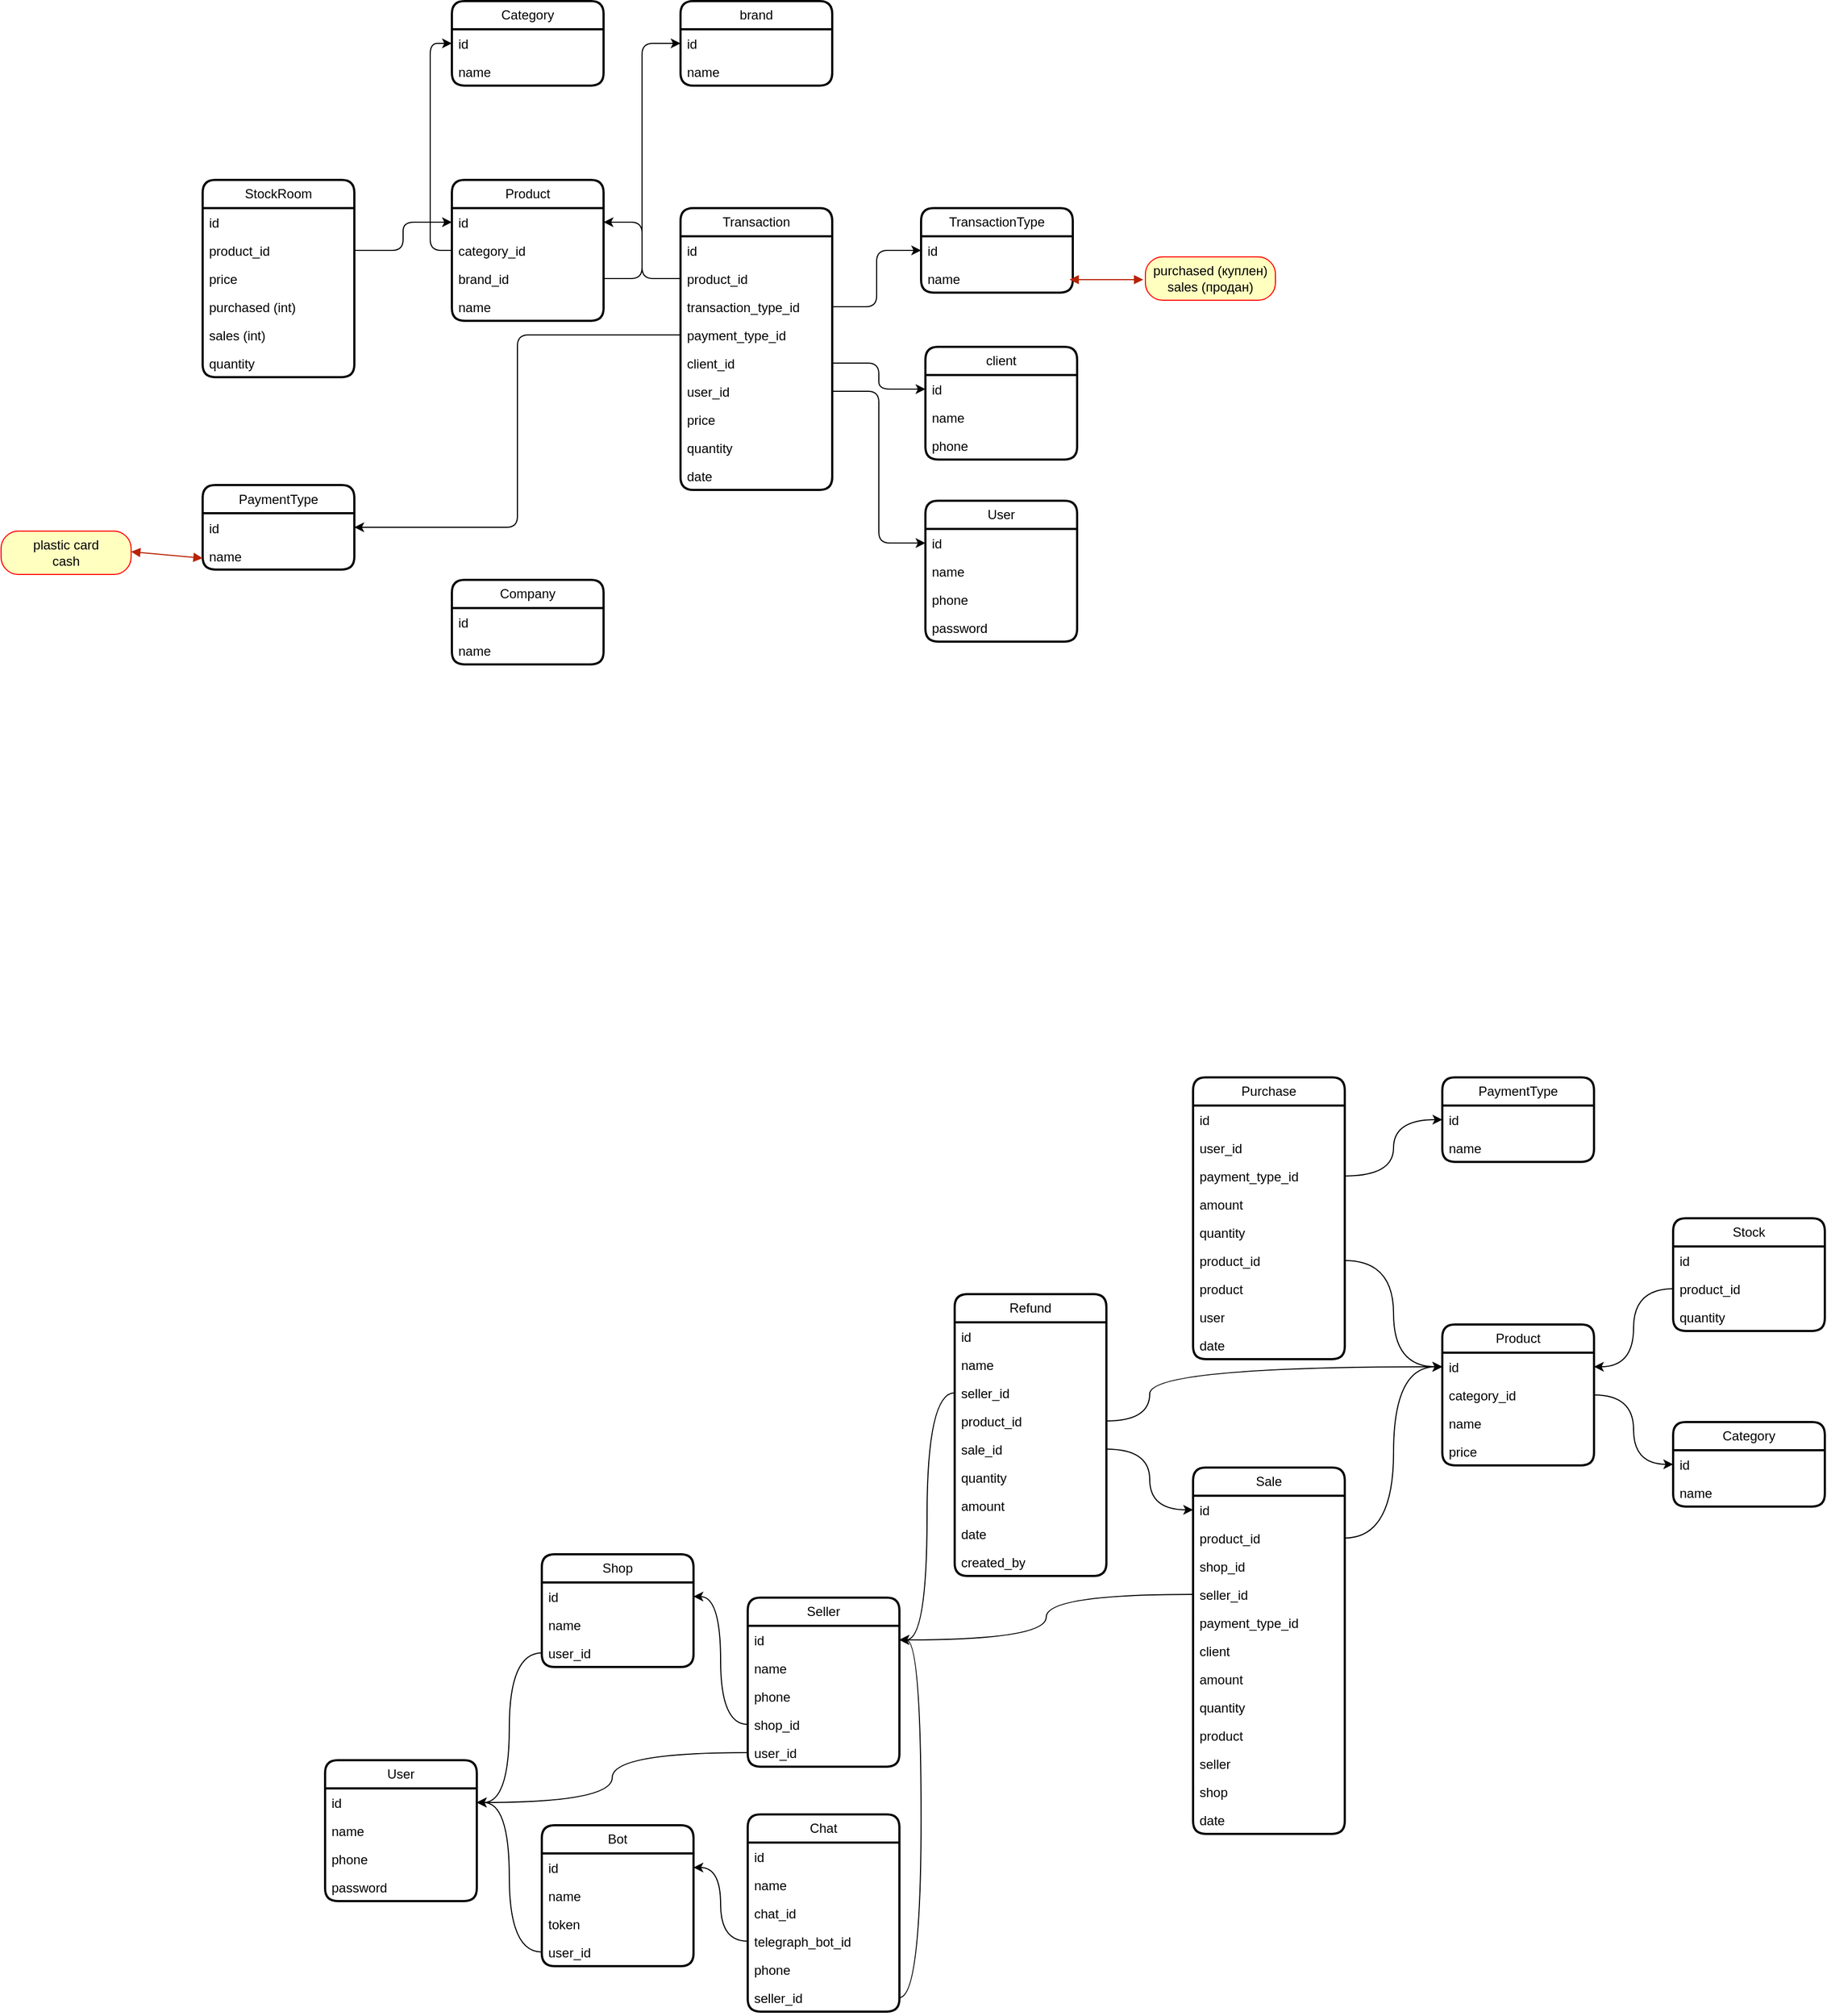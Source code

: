 <mxfile version="23.1.2" type="github">
  <diagram name="Страница — 1" id="3Iw9h6Vz4x-k-8PoEFHg">
    <mxGraphModel dx="989" dy="509" grid="1" gridSize="10" guides="1" tooltips="1" connect="1" arrows="1" fold="1" page="1" pageScale="1" pageWidth="827" pageHeight="1169" math="0" shadow="0">
      <root>
        <mxCell id="0" />
        <mxCell id="1" parent="0" />
        <mxCell id="_0zjxb1hXyBjv4WmdQ0G-1" value="User" style="swimlane;fontStyle=0;childLayout=stackLayout;horizontal=1;startSize=26;fillColor=none;horizontalStack=0;resizeParent=1;resizeParentMax=0;resizeLast=0;collapsible=1;marginBottom=0;whiteSpace=wrap;html=1;rounded=1;shadow=0;glass=0;strokeWidth=2;" parent="1" vertex="1">
          <mxGeometry x="913" y="648" width="140" height="130" as="geometry" />
        </mxCell>
        <mxCell id="_0zjxb1hXyBjv4WmdQ0G-2" value="id" style="text;strokeColor=none;fillColor=none;align=left;verticalAlign=top;spacingLeft=4;spacingRight=4;overflow=hidden;rotatable=0;points=[[0,0.5],[1,0.5]];portConstraint=eastwest;whiteSpace=wrap;html=1;" parent="_0zjxb1hXyBjv4WmdQ0G-1" vertex="1">
          <mxGeometry y="26" width="140" height="26" as="geometry" />
        </mxCell>
        <mxCell id="_0zjxb1hXyBjv4WmdQ0G-3" value="name" style="text;strokeColor=none;fillColor=none;align=left;verticalAlign=top;spacingLeft=4;spacingRight=4;overflow=hidden;rotatable=0;points=[[0,0.5],[1,0.5]];portConstraint=eastwest;whiteSpace=wrap;html=1;" parent="_0zjxb1hXyBjv4WmdQ0G-1" vertex="1">
          <mxGeometry y="52" width="140" height="26" as="geometry" />
        </mxCell>
        <mxCell id="_0zjxb1hXyBjv4WmdQ0G-4" value="phone" style="text;strokeColor=none;fillColor=none;align=left;verticalAlign=top;spacingLeft=4;spacingRight=4;overflow=hidden;rotatable=0;points=[[0,0.5],[1,0.5]];portConstraint=eastwest;whiteSpace=wrap;html=1;" parent="_0zjxb1hXyBjv4WmdQ0G-1" vertex="1">
          <mxGeometry y="78" width="140" height="26" as="geometry" />
        </mxCell>
        <mxCell id="_0zjxb1hXyBjv4WmdQ0G-5" value="password" style="text;strokeColor=none;fillColor=none;align=left;verticalAlign=top;spacingLeft=4;spacingRight=4;overflow=hidden;rotatable=0;points=[[0,0.5],[1,0.5]];portConstraint=eastwest;whiteSpace=wrap;html=1;" parent="_0zjxb1hXyBjv4WmdQ0G-1" vertex="1">
          <mxGeometry y="104" width="140" height="26" as="geometry" />
        </mxCell>
        <mxCell id="_0zjxb1hXyBjv4WmdQ0G-6" value="Product" style="swimlane;fontStyle=0;childLayout=stackLayout;horizontal=1;startSize=26;fillColor=none;horizontalStack=0;resizeParent=1;resizeParentMax=0;resizeLast=0;collapsible=1;marginBottom=0;whiteSpace=wrap;html=1;rounded=1;shadow=0;glass=0;strokeWidth=2;" parent="1" vertex="1">
          <mxGeometry x="476" y="352" width="140" height="130" as="geometry" />
        </mxCell>
        <mxCell id="_0zjxb1hXyBjv4WmdQ0G-7" value="id" style="text;strokeColor=none;fillColor=none;align=left;verticalAlign=top;spacingLeft=4;spacingRight=4;overflow=hidden;rotatable=0;points=[[0,0.5],[1,0.5]];portConstraint=eastwest;whiteSpace=wrap;html=1;" parent="_0zjxb1hXyBjv4WmdQ0G-6" vertex="1">
          <mxGeometry y="26" width="140" height="26" as="geometry" />
        </mxCell>
        <mxCell id="_0zjxb1hXyBjv4WmdQ0G-8" value="category_id" style="text;strokeColor=none;fillColor=none;align=left;verticalAlign=top;spacingLeft=4;spacingRight=4;overflow=hidden;rotatable=0;points=[[0,0.5],[1,0.5]];portConstraint=eastwest;whiteSpace=wrap;html=1;" parent="_0zjxb1hXyBjv4WmdQ0G-6" vertex="1">
          <mxGeometry y="52" width="140" height="26" as="geometry" />
        </mxCell>
        <mxCell id="_0zjxb1hXyBjv4WmdQ0G-9" value="brand_id" style="text;strokeColor=none;fillColor=none;align=left;verticalAlign=top;spacingLeft=4;spacingRight=4;overflow=hidden;rotatable=0;points=[[0,0.5],[1,0.5]];portConstraint=eastwest;whiteSpace=wrap;html=1;" parent="_0zjxb1hXyBjv4WmdQ0G-6" vertex="1">
          <mxGeometry y="78" width="140" height="26" as="geometry" />
        </mxCell>
        <mxCell id="_0zjxb1hXyBjv4WmdQ0G-10" value="name" style="text;strokeColor=none;fillColor=none;align=left;verticalAlign=top;spacingLeft=4;spacingRight=4;overflow=hidden;rotatable=0;points=[[0,0.5],[1,0.5]];portConstraint=eastwest;whiteSpace=wrap;html=1;" parent="_0zjxb1hXyBjv4WmdQ0G-6" vertex="1">
          <mxGeometry y="104" width="140" height="26" as="geometry" />
        </mxCell>
        <mxCell id="_0zjxb1hXyBjv4WmdQ0G-11" value="Category" style="swimlane;fontStyle=0;childLayout=stackLayout;horizontal=1;startSize=26;fillColor=none;horizontalStack=0;resizeParent=1;resizeParentMax=0;resizeLast=0;collapsible=1;marginBottom=0;whiteSpace=wrap;html=1;rounded=1;shadow=0;glass=0;strokeWidth=2;" parent="1" vertex="1">
          <mxGeometry x="476" y="187" width="140" height="78" as="geometry" />
        </mxCell>
        <mxCell id="_0zjxb1hXyBjv4WmdQ0G-12" value="id" style="text;strokeColor=none;fillColor=none;align=left;verticalAlign=top;spacingLeft=4;spacingRight=4;overflow=hidden;rotatable=0;points=[[0,0.5],[1,0.5]];portConstraint=eastwest;whiteSpace=wrap;html=1;" parent="_0zjxb1hXyBjv4WmdQ0G-11" vertex="1">
          <mxGeometry y="26" width="140" height="26" as="geometry" />
        </mxCell>
        <mxCell id="_0zjxb1hXyBjv4WmdQ0G-13" value="name" style="text;strokeColor=none;fillColor=none;align=left;verticalAlign=top;spacingLeft=4;spacingRight=4;overflow=hidden;rotatable=0;points=[[0,0.5],[1,0.5]];portConstraint=eastwest;whiteSpace=wrap;html=1;" parent="_0zjxb1hXyBjv4WmdQ0G-11" vertex="1">
          <mxGeometry y="52" width="140" height="26" as="geometry" />
        </mxCell>
        <mxCell id="_0zjxb1hXyBjv4WmdQ0G-14" value="brand" style="swimlane;fontStyle=0;childLayout=stackLayout;horizontal=1;startSize=26;fillColor=none;horizontalStack=0;resizeParent=1;resizeParentMax=0;resizeLast=0;collapsible=1;marginBottom=0;whiteSpace=wrap;html=1;rounded=1;shadow=0;glass=0;strokeWidth=2;" parent="1" vertex="1">
          <mxGeometry x="687" y="187" width="140" height="78" as="geometry" />
        </mxCell>
        <mxCell id="_0zjxb1hXyBjv4WmdQ0G-15" value="id" style="text;strokeColor=none;fillColor=none;align=left;verticalAlign=top;spacingLeft=4;spacingRight=4;overflow=hidden;rotatable=0;points=[[0,0.5],[1,0.5]];portConstraint=eastwest;whiteSpace=wrap;html=1;" parent="_0zjxb1hXyBjv4WmdQ0G-14" vertex="1">
          <mxGeometry y="26" width="140" height="26" as="geometry" />
        </mxCell>
        <mxCell id="_0zjxb1hXyBjv4WmdQ0G-16" value="name" style="text;strokeColor=none;fillColor=none;align=left;verticalAlign=top;spacingLeft=4;spacingRight=4;overflow=hidden;rotatable=0;points=[[0,0.5],[1,0.5]];portConstraint=eastwest;whiteSpace=wrap;html=1;" parent="_0zjxb1hXyBjv4WmdQ0G-14" vertex="1">
          <mxGeometry y="52" width="140" height="26" as="geometry" />
        </mxCell>
        <mxCell id="_0zjxb1hXyBjv4WmdQ0G-17" style="edgeStyle=orthogonalEdgeStyle;rounded=1;orthogonalLoop=1;jettySize=auto;html=1;entryX=0;entryY=0.5;entryDx=0;entryDy=0;curved=0;" parent="1" source="_0zjxb1hXyBjv4WmdQ0G-8" target="_0zjxb1hXyBjv4WmdQ0G-11" edge="1">
          <mxGeometry relative="1" as="geometry" />
        </mxCell>
        <mxCell id="_0zjxb1hXyBjv4WmdQ0G-18" style="edgeStyle=orthogonalEdgeStyle;rounded=1;orthogonalLoop=1;jettySize=auto;html=1;entryX=0;entryY=0.5;entryDx=0;entryDy=0;curved=0;" parent="1" source="_0zjxb1hXyBjv4WmdQ0G-9" target="_0zjxb1hXyBjv4WmdQ0G-15" edge="1">
          <mxGeometry relative="1" as="geometry" />
        </mxCell>
        <mxCell id="_0zjxb1hXyBjv4WmdQ0G-19" value="StockRoom" style="swimlane;fontStyle=0;childLayout=stackLayout;horizontal=1;startSize=26;fillColor=none;horizontalStack=0;resizeParent=1;resizeParentMax=0;resizeLast=0;collapsible=1;marginBottom=0;whiteSpace=wrap;html=1;rounded=1;shadow=0;glass=0;strokeWidth=2;" parent="1" vertex="1">
          <mxGeometry x="246" y="352" width="140" height="182" as="geometry" />
        </mxCell>
        <mxCell id="_0zjxb1hXyBjv4WmdQ0G-20" value="id" style="text;strokeColor=none;fillColor=none;align=left;verticalAlign=top;spacingLeft=4;spacingRight=4;overflow=hidden;rotatable=0;points=[[0,0.5],[1,0.5]];portConstraint=eastwest;whiteSpace=wrap;html=1;" parent="_0zjxb1hXyBjv4WmdQ0G-19" vertex="1">
          <mxGeometry y="26" width="140" height="26" as="geometry" />
        </mxCell>
        <mxCell id="_0zjxb1hXyBjv4WmdQ0G-21" value="product_id" style="text;strokeColor=none;fillColor=none;align=left;verticalAlign=top;spacingLeft=4;spacingRight=4;overflow=hidden;rotatable=0;points=[[0,0.5],[1,0.5]];portConstraint=eastwest;whiteSpace=wrap;html=1;" parent="_0zjxb1hXyBjv4WmdQ0G-19" vertex="1">
          <mxGeometry y="52" width="140" height="26" as="geometry" />
        </mxCell>
        <mxCell id="_0zjxb1hXyBjv4WmdQ0G-22" value="price" style="text;strokeColor=none;fillColor=none;align=left;verticalAlign=top;spacingLeft=4;spacingRight=4;overflow=hidden;rotatable=0;points=[[0,0.5],[1,0.5]];portConstraint=eastwest;whiteSpace=wrap;html=1;" parent="_0zjxb1hXyBjv4WmdQ0G-19" vertex="1">
          <mxGeometry y="78" width="140" height="26" as="geometry" />
        </mxCell>
        <mxCell id="_0zjxb1hXyBjv4WmdQ0G-23" value="purchased (int)" style="text;strokeColor=none;fillColor=none;align=left;verticalAlign=top;spacingLeft=4;spacingRight=4;overflow=hidden;rotatable=0;points=[[0,0.5],[1,0.5]];portConstraint=eastwest;whiteSpace=wrap;html=1;" parent="_0zjxb1hXyBjv4WmdQ0G-19" vertex="1">
          <mxGeometry y="104" width="140" height="26" as="geometry" />
        </mxCell>
        <mxCell id="_0zjxb1hXyBjv4WmdQ0G-24" value="sales&amp;nbsp;(int)" style="text;strokeColor=none;fillColor=none;align=left;verticalAlign=top;spacingLeft=4;spacingRight=4;overflow=hidden;rotatable=0;points=[[0,0.5],[1,0.5]];portConstraint=eastwest;whiteSpace=wrap;html=1;" parent="_0zjxb1hXyBjv4WmdQ0G-19" vertex="1">
          <mxGeometry y="130" width="140" height="26" as="geometry" />
        </mxCell>
        <mxCell id="_0zjxb1hXyBjv4WmdQ0G-25" value="quantity" style="text;strokeColor=none;fillColor=none;align=left;verticalAlign=top;spacingLeft=4;spacingRight=4;overflow=hidden;rotatable=0;points=[[0,0.5],[1,0.5]];portConstraint=eastwest;whiteSpace=wrap;html=1;" parent="_0zjxb1hXyBjv4WmdQ0G-19" vertex="1">
          <mxGeometry y="156" width="140" height="26" as="geometry" />
        </mxCell>
        <mxCell id="_0zjxb1hXyBjv4WmdQ0G-26" value="PaymentType" style="swimlane;fontStyle=0;childLayout=stackLayout;horizontal=1;startSize=26;fillColor=none;horizontalStack=0;resizeParent=1;resizeParentMax=0;resizeLast=0;collapsible=1;marginBottom=0;whiteSpace=wrap;html=1;rounded=1;shadow=0;glass=0;strokeWidth=2;" parent="1" vertex="1">
          <mxGeometry x="246" y="633.5" width="140" height="78" as="geometry" />
        </mxCell>
        <mxCell id="_0zjxb1hXyBjv4WmdQ0G-27" value="id" style="text;strokeColor=none;fillColor=none;align=left;verticalAlign=top;spacingLeft=4;spacingRight=4;overflow=hidden;rotatable=0;points=[[0,0.5],[1,0.5]];portConstraint=eastwest;whiteSpace=wrap;html=1;" parent="_0zjxb1hXyBjv4WmdQ0G-26" vertex="1">
          <mxGeometry y="26" width="140" height="26" as="geometry" />
        </mxCell>
        <mxCell id="_0zjxb1hXyBjv4WmdQ0G-28" value="name" style="text;strokeColor=none;fillColor=none;align=left;verticalAlign=top;spacingLeft=4;spacingRight=4;overflow=hidden;rotatable=0;points=[[0,0.5],[1,0.5]];portConstraint=eastwest;whiteSpace=wrap;html=1;" parent="_0zjxb1hXyBjv4WmdQ0G-26" vertex="1">
          <mxGeometry y="52" width="140" height="26" as="geometry" />
        </mxCell>
        <mxCell id="_0zjxb1hXyBjv4WmdQ0G-29" value="plastic card&lt;br style=&quot;border-color: var(--border-color);&quot;&gt;cash" style="rounded=1;whiteSpace=wrap;html=1;arcSize=40;fontColor=#000000;fillColor=#ffffc0;strokeColor=#ff0000;" parent="1" vertex="1">
          <mxGeometry x="60" y="676" width="120" height="40" as="geometry" />
        </mxCell>
        <mxCell id="_0zjxb1hXyBjv4WmdQ0G-30" value="" style="endArrow=block;startArrow=block;endFill=1;startFill=1;html=1;rounded=0;fillColor=#f8cecc;strokeColor=#B82306;" parent="1" edge="1">
          <mxGeometry width="160" relative="1" as="geometry">
            <mxPoint x="246" y="701" as="sourcePoint" />
            <mxPoint x="180" y="695" as="targetPoint" />
          </mxGeometry>
        </mxCell>
        <mxCell id="_0zjxb1hXyBjv4WmdQ0G-31" value="client" style="swimlane;fontStyle=0;childLayout=stackLayout;horizontal=1;startSize=26;fillColor=none;horizontalStack=0;resizeParent=1;resizeParentMax=0;resizeLast=0;collapsible=1;marginBottom=0;whiteSpace=wrap;html=1;rounded=1;shadow=0;glass=0;strokeWidth=2;" parent="1" vertex="1">
          <mxGeometry x="913" y="506" width="140" height="104" as="geometry" />
        </mxCell>
        <mxCell id="_0zjxb1hXyBjv4WmdQ0G-32" value="id" style="text;strokeColor=none;fillColor=none;align=left;verticalAlign=top;spacingLeft=4;spacingRight=4;overflow=hidden;rotatable=0;points=[[0,0.5],[1,0.5]];portConstraint=eastwest;whiteSpace=wrap;html=1;" parent="_0zjxb1hXyBjv4WmdQ0G-31" vertex="1">
          <mxGeometry y="26" width="140" height="26" as="geometry" />
        </mxCell>
        <mxCell id="_0zjxb1hXyBjv4WmdQ0G-33" value="name" style="text;strokeColor=none;fillColor=none;align=left;verticalAlign=top;spacingLeft=4;spacingRight=4;overflow=hidden;rotatable=0;points=[[0,0.5],[1,0.5]];portConstraint=eastwest;whiteSpace=wrap;html=1;" parent="_0zjxb1hXyBjv4WmdQ0G-31" vertex="1">
          <mxGeometry y="52" width="140" height="26" as="geometry" />
        </mxCell>
        <mxCell id="_0zjxb1hXyBjv4WmdQ0G-34" value="phone" style="text;strokeColor=none;fillColor=none;align=left;verticalAlign=top;spacingLeft=4;spacingRight=4;overflow=hidden;rotatable=0;points=[[0,0.5],[1,0.5]];portConstraint=eastwest;whiteSpace=wrap;html=1;" parent="_0zjxb1hXyBjv4WmdQ0G-31" vertex="1">
          <mxGeometry y="78" width="140" height="26" as="geometry" />
        </mxCell>
        <mxCell id="_0zjxb1hXyBjv4WmdQ0G-35" value="TransactionType" style="swimlane;fontStyle=0;childLayout=stackLayout;horizontal=1;startSize=26;fillColor=none;horizontalStack=0;resizeParent=1;resizeParentMax=0;resizeLast=0;collapsible=1;marginBottom=0;whiteSpace=wrap;html=1;rounded=1;shadow=0;glass=0;strokeWidth=2;" parent="1" vertex="1">
          <mxGeometry x="909" y="378" width="140" height="78" as="geometry" />
        </mxCell>
        <mxCell id="_0zjxb1hXyBjv4WmdQ0G-36" value="id" style="text;strokeColor=none;fillColor=none;align=left;verticalAlign=top;spacingLeft=4;spacingRight=4;overflow=hidden;rotatable=0;points=[[0,0.5],[1,0.5]];portConstraint=eastwest;whiteSpace=wrap;html=1;" parent="_0zjxb1hXyBjv4WmdQ0G-35" vertex="1">
          <mxGeometry y="26" width="140" height="26" as="geometry" />
        </mxCell>
        <mxCell id="_0zjxb1hXyBjv4WmdQ0G-37" value="name" style="text;strokeColor=none;fillColor=none;align=left;verticalAlign=top;spacingLeft=4;spacingRight=4;overflow=hidden;rotatable=0;points=[[0,0.5],[1,0.5]];portConstraint=eastwest;whiteSpace=wrap;html=1;" parent="_0zjxb1hXyBjv4WmdQ0G-35" vertex="1">
          <mxGeometry y="52" width="140" height="26" as="geometry" />
        </mxCell>
        <mxCell id="_0zjxb1hXyBjv4WmdQ0G-38" value="purchased (куплен)&lt;br&gt;sales (продан)" style="rounded=1;whiteSpace=wrap;html=1;arcSize=40;fontColor=#000000;fillColor=#ffffc0;strokeColor=#ff0000;" parent="1" vertex="1">
          <mxGeometry x="1116" y="423" width="120" height="40" as="geometry" />
        </mxCell>
        <mxCell id="_0zjxb1hXyBjv4WmdQ0G-39" value="" style="endArrow=block;startArrow=block;endFill=1;startFill=1;html=1;rounded=0;entryX=0;entryY=0.5;entryDx=0;entryDy=0;fillColor=#f8cecc;strokeColor=#B82306;" parent="1" edge="1">
          <mxGeometry width="160" relative="1" as="geometry">
            <mxPoint x="1046" y="444" as="sourcePoint" />
            <mxPoint x="1114" y="444" as="targetPoint" />
          </mxGeometry>
        </mxCell>
        <mxCell id="_0zjxb1hXyBjv4WmdQ0G-40" value="Transaction" style="swimlane;fontStyle=0;childLayout=stackLayout;horizontal=1;startSize=26;fillColor=none;horizontalStack=0;resizeParent=1;resizeParentMax=0;resizeLast=0;collapsible=1;marginBottom=0;whiteSpace=wrap;html=1;rounded=1;shadow=0;glass=0;strokeWidth=2;" parent="1" vertex="1">
          <mxGeometry x="687" y="378" width="140" height="260" as="geometry" />
        </mxCell>
        <mxCell id="_0zjxb1hXyBjv4WmdQ0G-41" value="id" style="text;strokeColor=none;fillColor=none;align=left;verticalAlign=top;spacingLeft=4;spacingRight=4;overflow=hidden;rotatable=0;points=[[0,0.5],[1,0.5]];portConstraint=eastwest;whiteSpace=wrap;html=1;" parent="_0zjxb1hXyBjv4WmdQ0G-40" vertex="1">
          <mxGeometry y="26" width="140" height="26" as="geometry" />
        </mxCell>
        <mxCell id="_0zjxb1hXyBjv4WmdQ0G-42" value="product_id" style="text;strokeColor=none;fillColor=none;align=left;verticalAlign=top;spacingLeft=4;spacingRight=4;overflow=hidden;rotatable=0;points=[[0,0.5],[1,0.5]];portConstraint=eastwest;whiteSpace=wrap;html=1;" parent="_0zjxb1hXyBjv4WmdQ0G-40" vertex="1">
          <mxGeometry y="52" width="140" height="26" as="geometry" />
        </mxCell>
        <mxCell id="_0zjxb1hXyBjv4WmdQ0G-43" value="transaction_type_id" style="text;strokeColor=none;fillColor=none;align=left;verticalAlign=top;spacingLeft=4;spacingRight=4;overflow=hidden;rotatable=0;points=[[0,0.5],[1,0.5]];portConstraint=eastwest;whiteSpace=wrap;html=1;" parent="_0zjxb1hXyBjv4WmdQ0G-40" vertex="1">
          <mxGeometry y="78" width="140" height="26" as="geometry" />
        </mxCell>
        <mxCell id="_0zjxb1hXyBjv4WmdQ0G-44" value="payment_type_id" style="text;strokeColor=none;fillColor=none;align=left;verticalAlign=top;spacingLeft=4;spacingRight=4;overflow=hidden;rotatable=0;points=[[0,0.5],[1,0.5]];portConstraint=eastwest;whiteSpace=wrap;html=1;" parent="_0zjxb1hXyBjv4WmdQ0G-40" vertex="1">
          <mxGeometry y="104" width="140" height="26" as="geometry" />
        </mxCell>
        <mxCell id="_0zjxb1hXyBjv4WmdQ0G-45" value="client_id" style="text;strokeColor=none;fillColor=none;align=left;verticalAlign=top;spacingLeft=4;spacingRight=4;overflow=hidden;rotatable=0;points=[[0,0.5],[1,0.5]];portConstraint=eastwest;whiteSpace=wrap;html=1;" parent="_0zjxb1hXyBjv4WmdQ0G-40" vertex="1">
          <mxGeometry y="130" width="140" height="26" as="geometry" />
        </mxCell>
        <mxCell id="_0zjxb1hXyBjv4WmdQ0G-46" value="user_id" style="text;strokeColor=none;fillColor=none;align=left;verticalAlign=top;spacingLeft=4;spacingRight=4;overflow=hidden;rotatable=0;points=[[0,0.5],[1,0.5]];portConstraint=eastwest;whiteSpace=wrap;html=1;" parent="_0zjxb1hXyBjv4WmdQ0G-40" vertex="1">
          <mxGeometry y="156" width="140" height="26" as="geometry" />
        </mxCell>
        <mxCell id="_0zjxb1hXyBjv4WmdQ0G-47" value="price" style="text;strokeColor=none;fillColor=none;align=left;verticalAlign=top;spacingLeft=4;spacingRight=4;overflow=hidden;rotatable=0;points=[[0,0.5],[1,0.5]];portConstraint=eastwest;whiteSpace=wrap;html=1;" parent="_0zjxb1hXyBjv4WmdQ0G-40" vertex="1">
          <mxGeometry y="182" width="140" height="26" as="geometry" />
        </mxCell>
        <mxCell id="_0zjxb1hXyBjv4WmdQ0G-48" value="quantity" style="text;strokeColor=none;fillColor=none;align=left;verticalAlign=top;spacingLeft=4;spacingRight=4;overflow=hidden;rotatable=0;points=[[0,0.5],[1,0.5]];portConstraint=eastwest;whiteSpace=wrap;html=1;" parent="_0zjxb1hXyBjv4WmdQ0G-40" vertex="1">
          <mxGeometry y="208" width="140" height="26" as="geometry" />
        </mxCell>
        <mxCell id="_0zjxb1hXyBjv4WmdQ0G-49" value="date" style="text;strokeColor=none;fillColor=none;align=left;verticalAlign=top;spacingLeft=4;spacingRight=4;overflow=hidden;rotatable=0;points=[[0,0.5],[1,0.5]];portConstraint=eastwest;whiteSpace=wrap;html=1;" parent="_0zjxb1hXyBjv4WmdQ0G-40" vertex="1">
          <mxGeometry y="234" width="140" height="26" as="geometry" />
        </mxCell>
        <mxCell id="_0zjxb1hXyBjv4WmdQ0G-50" style="edgeStyle=orthogonalEdgeStyle;rounded=1;orthogonalLoop=1;jettySize=auto;html=1;entryX=0;entryY=0.5;entryDx=0;entryDy=0;curved=0;" parent="1" source="_0zjxb1hXyBjv4WmdQ0G-43" target="_0zjxb1hXyBjv4WmdQ0G-36" edge="1">
          <mxGeometry relative="1" as="geometry" />
        </mxCell>
        <mxCell id="_0zjxb1hXyBjv4WmdQ0G-51" style="edgeStyle=orthogonalEdgeStyle;rounded=1;orthogonalLoop=1;jettySize=auto;html=1;entryX=0;entryY=0.5;entryDx=0;entryDy=0;curved=0;" parent="1" source="_0zjxb1hXyBjv4WmdQ0G-45" target="_0zjxb1hXyBjv4WmdQ0G-32" edge="1">
          <mxGeometry relative="1" as="geometry" />
        </mxCell>
        <mxCell id="_0zjxb1hXyBjv4WmdQ0G-52" style="edgeStyle=orthogonalEdgeStyle;rounded=1;orthogonalLoop=1;jettySize=auto;html=1;entryX=1;entryY=0.5;entryDx=0;entryDy=0;curved=0;" parent="1" source="_0zjxb1hXyBjv4WmdQ0G-42" target="_0zjxb1hXyBjv4WmdQ0G-7" edge="1">
          <mxGeometry relative="1" as="geometry" />
        </mxCell>
        <mxCell id="_0zjxb1hXyBjv4WmdQ0G-53" style="edgeStyle=orthogonalEdgeStyle;rounded=1;orthogonalLoop=1;jettySize=auto;html=1;entryX=0;entryY=0.5;entryDx=0;entryDy=0;curved=0;" parent="1" source="_0zjxb1hXyBjv4WmdQ0G-21" target="_0zjxb1hXyBjv4WmdQ0G-7" edge="1">
          <mxGeometry relative="1" as="geometry" />
        </mxCell>
        <mxCell id="_0zjxb1hXyBjv4WmdQ0G-54" style="edgeStyle=orthogonalEdgeStyle;rounded=1;orthogonalLoop=1;jettySize=auto;html=1;entryX=1;entryY=0.5;entryDx=0;entryDy=0;curved=0;" parent="1" source="_0zjxb1hXyBjv4WmdQ0G-44" target="_0zjxb1hXyBjv4WmdQ0G-27" edge="1">
          <mxGeometry relative="1" as="geometry" />
        </mxCell>
        <mxCell id="_0zjxb1hXyBjv4WmdQ0G-55" value="Company" style="swimlane;fontStyle=0;childLayout=stackLayout;horizontal=1;startSize=26;fillColor=none;horizontalStack=0;resizeParent=1;resizeParentMax=0;resizeLast=0;collapsible=1;marginBottom=0;whiteSpace=wrap;html=1;rounded=1;shadow=0;glass=0;strokeWidth=2;" parent="1" vertex="1">
          <mxGeometry x="476" y="721" width="140" height="78" as="geometry" />
        </mxCell>
        <mxCell id="_0zjxb1hXyBjv4WmdQ0G-56" value="id" style="text;strokeColor=none;fillColor=none;align=left;verticalAlign=top;spacingLeft=4;spacingRight=4;overflow=hidden;rotatable=0;points=[[0,0.5],[1,0.5]];portConstraint=eastwest;whiteSpace=wrap;html=1;" parent="_0zjxb1hXyBjv4WmdQ0G-55" vertex="1">
          <mxGeometry y="26" width="140" height="26" as="geometry" />
        </mxCell>
        <mxCell id="_0zjxb1hXyBjv4WmdQ0G-57" value="name" style="text;strokeColor=none;fillColor=none;align=left;verticalAlign=top;spacingLeft=4;spacingRight=4;overflow=hidden;rotatable=0;points=[[0,0.5],[1,0.5]];portConstraint=eastwest;whiteSpace=wrap;html=1;" parent="_0zjxb1hXyBjv4WmdQ0G-55" vertex="1">
          <mxGeometry y="52" width="140" height="26" as="geometry" />
        </mxCell>
        <mxCell id="_0zjxb1hXyBjv4WmdQ0G-58" style="edgeStyle=orthogonalEdgeStyle;rounded=1;orthogonalLoop=1;jettySize=auto;html=1;entryX=0;entryY=0.5;entryDx=0;entryDy=0;curved=0;" parent="1" source="_0zjxb1hXyBjv4WmdQ0G-46" target="_0zjxb1hXyBjv4WmdQ0G-2" edge="1">
          <mxGeometry relative="1" as="geometry" />
        </mxCell>
        <mxCell id="q07eVn1FXjr_b6j4eoVk-1" value="User" style="swimlane;fontStyle=0;childLayout=stackLayout;horizontal=1;startSize=26;fillColor=none;horizontalStack=0;resizeParent=1;resizeParentMax=0;resizeLast=0;collapsible=1;marginBottom=0;whiteSpace=wrap;html=1;rounded=1;shadow=0;glass=0;strokeWidth=2;" parent="1" vertex="1">
          <mxGeometry x="359" y="1810" width="140" height="130" as="geometry" />
        </mxCell>
        <mxCell id="q07eVn1FXjr_b6j4eoVk-2" value="id" style="text;strokeColor=none;fillColor=none;align=left;verticalAlign=top;spacingLeft=4;spacingRight=4;overflow=hidden;rotatable=0;points=[[0,0.5],[1,0.5]];portConstraint=eastwest;whiteSpace=wrap;html=1;" parent="q07eVn1FXjr_b6j4eoVk-1" vertex="1">
          <mxGeometry y="26" width="140" height="26" as="geometry" />
        </mxCell>
        <mxCell id="q07eVn1FXjr_b6j4eoVk-3" value="name" style="text;strokeColor=none;fillColor=none;align=left;verticalAlign=top;spacingLeft=4;spacingRight=4;overflow=hidden;rotatable=0;points=[[0,0.5],[1,0.5]];portConstraint=eastwest;whiteSpace=wrap;html=1;" parent="q07eVn1FXjr_b6j4eoVk-1" vertex="1">
          <mxGeometry y="52" width="140" height="26" as="geometry" />
        </mxCell>
        <mxCell id="q07eVn1FXjr_b6j4eoVk-4" value="phone" style="text;strokeColor=none;fillColor=none;align=left;verticalAlign=top;spacingLeft=4;spacingRight=4;overflow=hidden;rotatable=0;points=[[0,0.5],[1,0.5]];portConstraint=eastwest;whiteSpace=wrap;html=1;" parent="q07eVn1FXjr_b6j4eoVk-1" vertex="1">
          <mxGeometry y="78" width="140" height="26" as="geometry" />
        </mxCell>
        <mxCell id="q07eVn1FXjr_b6j4eoVk-5" value="password" style="text;strokeColor=none;fillColor=none;align=left;verticalAlign=top;spacingLeft=4;spacingRight=4;overflow=hidden;rotatable=0;points=[[0,0.5],[1,0.5]];portConstraint=eastwest;whiteSpace=wrap;html=1;" parent="q07eVn1FXjr_b6j4eoVk-1" vertex="1">
          <mxGeometry y="104" width="140" height="26" as="geometry" />
        </mxCell>
        <mxCell id="q07eVn1FXjr_b6j4eoVk-6" value="Shop" style="swimlane;fontStyle=0;childLayout=stackLayout;horizontal=1;startSize=26;fillColor=none;horizontalStack=0;resizeParent=1;resizeParentMax=0;resizeLast=0;collapsible=1;marginBottom=0;whiteSpace=wrap;html=1;rounded=1;shadow=0;glass=0;strokeWidth=2;" parent="1" vertex="1">
          <mxGeometry x="559" y="1620" width="140" height="104" as="geometry" />
        </mxCell>
        <mxCell id="q07eVn1FXjr_b6j4eoVk-7" value="id" style="text;strokeColor=none;fillColor=none;align=left;verticalAlign=top;spacingLeft=4;spacingRight=4;overflow=hidden;rotatable=0;points=[[0,0.5],[1,0.5]];portConstraint=eastwest;whiteSpace=wrap;html=1;" parent="q07eVn1FXjr_b6j4eoVk-6" vertex="1">
          <mxGeometry y="26" width="140" height="26" as="geometry" />
        </mxCell>
        <mxCell id="q07eVn1FXjr_b6j4eoVk-8" value="name" style="text;strokeColor=none;fillColor=none;align=left;verticalAlign=top;spacingLeft=4;spacingRight=4;overflow=hidden;rotatable=0;points=[[0,0.5],[1,0.5]];portConstraint=eastwest;whiteSpace=wrap;html=1;" parent="q07eVn1FXjr_b6j4eoVk-6" vertex="1">
          <mxGeometry y="52" width="140" height="26" as="geometry" />
        </mxCell>
        <mxCell id="q07eVn1FXjr_b6j4eoVk-18" value="user_id" style="text;strokeColor=none;fillColor=none;align=left;verticalAlign=top;spacingLeft=4;spacingRight=4;overflow=hidden;rotatable=0;points=[[0,0.5],[1,0.5]];portConstraint=eastwest;whiteSpace=wrap;html=1;" parent="q07eVn1FXjr_b6j4eoVk-6" vertex="1">
          <mxGeometry y="78" width="140" height="26" as="geometry" />
        </mxCell>
        <mxCell id="q07eVn1FXjr_b6j4eoVk-11" value="Seller" style="swimlane;fontStyle=0;childLayout=stackLayout;horizontal=1;startSize=26;fillColor=none;horizontalStack=0;resizeParent=1;resizeParentMax=0;resizeLast=0;collapsible=1;marginBottom=0;whiteSpace=wrap;html=1;rounded=1;shadow=0;glass=0;strokeWidth=2;" parent="1" vertex="1">
          <mxGeometry x="749" y="1660" width="140" height="156" as="geometry" />
        </mxCell>
        <mxCell id="q07eVn1FXjr_b6j4eoVk-12" value="id" style="text;strokeColor=none;fillColor=none;align=left;verticalAlign=top;spacingLeft=4;spacingRight=4;overflow=hidden;rotatable=0;points=[[0,0.5],[1,0.5]];portConstraint=eastwest;whiteSpace=wrap;html=1;" parent="q07eVn1FXjr_b6j4eoVk-11" vertex="1">
          <mxGeometry y="26" width="140" height="26" as="geometry" />
        </mxCell>
        <mxCell id="q07eVn1FXjr_b6j4eoVk-13" value="name" style="text;strokeColor=none;fillColor=none;align=left;verticalAlign=top;spacingLeft=4;spacingRight=4;overflow=hidden;rotatable=0;points=[[0,0.5],[1,0.5]];portConstraint=eastwest;whiteSpace=wrap;html=1;" parent="q07eVn1FXjr_b6j4eoVk-11" vertex="1">
          <mxGeometry y="52" width="140" height="26" as="geometry" />
        </mxCell>
        <mxCell id="q07eVn1FXjr_b6j4eoVk-14" value="phone" style="text;strokeColor=none;fillColor=none;align=left;verticalAlign=top;spacingLeft=4;spacingRight=4;overflow=hidden;rotatable=0;points=[[0,0.5],[1,0.5]];portConstraint=eastwest;whiteSpace=wrap;html=1;" parent="q07eVn1FXjr_b6j4eoVk-11" vertex="1">
          <mxGeometry y="78" width="140" height="26" as="geometry" />
        </mxCell>
        <mxCell id="q07eVn1FXjr_b6j4eoVk-15" value="shop_id" style="text;strokeColor=none;fillColor=none;align=left;verticalAlign=top;spacingLeft=4;spacingRight=4;overflow=hidden;rotatable=0;points=[[0,0.5],[1,0.5]];portConstraint=eastwest;whiteSpace=wrap;html=1;" parent="q07eVn1FXjr_b6j4eoVk-11" vertex="1">
          <mxGeometry y="104" width="140" height="26" as="geometry" />
        </mxCell>
        <mxCell id="q07eVn1FXjr_b6j4eoVk-115" value="user_id" style="text;strokeColor=none;fillColor=none;align=left;verticalAlign=top;spacingLeft=4;spacingRight=4;overflow=hidden;rotatable=0;points=[[0,0.5],[1,0.5]];portConstraint=eastwest;whiteSpace=wrap;html=1;" parent="q07eVn1FXjr_b6j4eoVk-11" vertex="1">
          <mxGeometry y="130" width="140" height="26" as="geometry" />
        </mxCell>
        <mxCell id="q07eVn1FXjr_b6j4eoVk-16" style="edgeStyle=orthogonalEdgeStyle;rounded=0;orthogonalLoop=1;jettySize=auto;html=1;entryX=1;entryY=0.5;entryDx=0;entryDy=0;curved=1;" parent="1" source="q07eVn1FXjr_b6j4eoVk-15" target="q07eVn1FXjr_b6j4eoVk-7" edge="1">
          <mxGeometry relative="1" as="geometry" />
        </mxCell>
        <mxCell id="q07eVn1FXjr_b6j4eoVk-19" style="edgeStyle=orthogonalEdgeStyle;rounded=0;orthogonalLoop=1;jettySize=auto;html=1;entryX=1;entryY=0.5;entryDx=0;entryDy=0;curved=1;" parent="1" source="q07eVn1FXjr_b6j4eoVk-18" target="q07eVn1FXjr_b6j4eoVk-2" edge="1">
          <mxGeometry relative="1" as="geometry" />
        </mxCell>
        <mxCell id="q07eVn1FXjr_b6j4eoVk-20" value="Product" style="swimlane;fontStyle=0;childLayout=stackLayout;horizontal=1;startSize=26;fillColor=none;horizontalStack=0;resizeParent=1;resizeParentMax=0;resizeLast=0;collapsible=1;marginBottom=0;whiteSpace=wrap;html=1;rounded=1;shadow=0;glass=0;strokeWidth=2;" parent="1" vertex="1">
          <mxGeometry x="1390" y="1408" width="140" height="130" as="geometry" />
        </mxCell>
        <mxCell id="q07eVn1FXjr_b6j4eoVk-21" value="id" style="text;strokeColor=none;fillColor=none;align=left;verticalAlign=top;spacingLeft=4;spacingRight=4;overflow=hidden;rotatable=0;points=[[0,0.5],[1,0.5]];portConstraint=eastwest;whiteSpace=wrap;html=1;" parent="q07eVn1FXjr_b6j4eoVk-20" vertex="1">
          <mxGeometry y="26" width="140" height="26" as="geometry" />
        </mxCell>
        <mxCell id="q07eVn1FXjr_b6j4eoVk-22" value="category_id" style="text;strokeColor=none;fillColor=none;align=left;verticalAlign=top;spacingLeft=4;spacingRight=4;overflow=hidden;rotatable=0;points=[[0,0.5],[1,0.5]];portConstraint=eastwest;whiteSpace=wrap;html=1;" parent="q07eVn1FXjr_b6j4eoVk-20" vertex="1">
          <mxGeometry y="52" width="140" height="26" as="geometry" />
        </mxCell>
        <mxCell id="q07eVn1FXjr_b6j4eoVk-24" value="name" style="text;strokeColor=none;fillColor=none;align=left;verticalAlign=top;spacingLeft=4;spacingRight=4;overflow=hidden;rotatable=0;points=[[0,0.5],[1,0.5]];portConstraint=eastwest;whiteSpace=wrap;html=1;" parent="q07eVn1FXjr_b6j4eoVk-20" vertex="1">
          <mxGeometry y="78" width="140" height="26" as="geometry" />
        </mxCell>
        <mxCell id="q07eVn1FXjr_b6j4eoVk-48" value="price" style="text;strokeColor=none;fillColor=none;align=left;verticalAlign=top;spacingLeft=4;spacingRight=4;overflow=hidden;rotatable=0;points=[[0,0.5],[1,0.5]];portConstraint=eastwest;whiteSpace=wrap;html=1;" parent="q07eVn1FXjr_b6j4eoVk-20" vertex="1">
          <mxGeometry y="104" width="140" height="26" as="geometry" />
        </mxCell>
        <mxCell id="q07eVn1FXjr_b6j4eoVk-25" value="Category" style="swimlane;fontStyle=0;childLayout=stackLayout;horizontal=1;startSize=26;fillColor=none;horizontalStack=0;resizeParent=1;resizeParentMax=0;resizeLast=0;collapsible=1;marginBottom=0;whiteSpace=wrap;html=1;rounded=1;shadow=0;glass=0;strokeWidth=2;" parent="1" vertex="1">
          <mxGeometry x="1603" y="1498" width="140" height="78" as="geometry" />
        </mxCell>
        <mxCell id="q07eVn1FXjr_b6j4eoVk-26" value="id" style="text;strokeColor=none;fillColor=none;align=left;verticalAlign=top;spacingLeft=4;spacingRight=4;overflow=hidden;rotatable=0;points=[[0,0.5],[1,0.5]];portConstraint=eastwest;whiteSpace=wrap;html=1;" parent="q07eVn1FXjr_b6j4eoVk-25" vertex="1">
          <mxGeometry y="26" width="140" height="26" as="geometry" />
        </mxCell>
        <mxCell id="q07eVn1FXjr_b6j4eoVk-27" value="name" style="text;strokeColor=none;fillColor=none;align=left;verticalAlign=top;spacingLeft=4;spacingRight=4;overflow=hidden;rotatable=0;points=[[0,0.5],[1,0.5]];portConstraint=eastwest;whiteSpace=wrap;html=1;" parent="q07eVn1FXjr_b6j4eoVk-25" vertex="1">
          <mxGeometry y="52" width="140" height="26" as="geometry" />
        </mxCell>
        <mxCell id="q07eVn1FXjr_b6j4eoVk-31" value="Stock" style="swimlane;fontStyle=0;childLayout=stackLayout;horizontal=1;startSize=26;fillColor=none;horizontalStack=0;resizeParent=1;resizeParentMax=0;resizeLast=0;collapsible=1;marginBottom=0;whiteSpace=wrap;html=1;rounded=1;shadow=0;glass=0;strokeWidth=2;" parent="1" vertex="1">
          <mxGeometry x="1603" y="1310" width="140" height="104" as="geometry" />
        </mxCell>
        <mxCell id="q07eVn1FXjr_b6j4eoVk-32" value="id" style="text;strokeColor=none;fillColor=none;align=left;verticalAlign=top;spacingLeft=4;spacingRight=4;overflow=hidden;rotatable=0;points=[[0,0.5],[1,0.5]];portConstraint=eastwest;whiteSpace=wrap;html=1;" parent="q07eVn1FXjr_b6j4eoVk-31" vertex="1">
          <mxGeometry y="26" width="140" height="26" as="geometry" />
        </mxCell>
        <mxCell id="q07eVn1FXjr_b6j4eoVk-33" value="product_id" style="text;strokeColor=none;fillColor=none;align=left;verticalAlign=top;spacingLeft=4;spacingRight=4;overflow=hidden;rotatable=0;points=[[0,0.5],[1,0.5]];portConstraint=eastwest;whiteSpace=wrap;html=1;" parent="q07eVn1FXjr_b6j4eoVk-31" vertex="1">
          <mxGeometry y="52" width="140" height="26" as="geometry" />
        </mxCell>
        <mxCell id="q07eVn1FXjr_b6j4eoVk-36" value="quantity" style="text;strokeColor=none;fillColor=none;align=left;verticalAlign=top;spacingLeft=4;spacingRight=4;overflow=hidden;rotatable=0;points=[[0,0.5],[1,0.5]];portConstraint=eastwest;whiteSpace=wrap;html=1;" parent="q07eVn1FXjr_b6j4eoVk-31" vertex="1">
          <mxGeometry y="78" width="140" height="26" as="geometry" />
        </mxCell>
        <mxCell id="q07eVn1FXjr_b6j4eoVk-37" style="edgeStyle=orthogonalEdgeStyle;rounded=0;orthogonalLoop=1;jettySize=auto;html=1;entryX=1;entryY=0.5;entryDx=0;entryDy=0;curved=1;" parent="1" source="q07eVn1FXjr_b6j4eoVk-33" target="q07eVn1FXjr_b6j4eoVk-21" edge="1">
          <mxGeometry relative="1" as="geometry" />
        </mxCell>
        <mxCell id="q07eVn1FXjr_b6j4eoVk-49" value="Sale" style="swimlane;fontStyle=0;childLayout=stackLayout;horizontal=1;startSize=26;fillColor=none;horizontalStack=0;resizeParent=1;resizeParentMax=0;resizeLast=0;collapsible=1;marginBottom=0;whiteSpace=wrap;html=1;rounded=1;shadow=0;glass=0;strokeWidth=2;" parent="1" vertex="1">
          <mxGeometry x="1160" y="1540" width="140" height="338" as="geometry" />
        </mxCell>
        <mxCell id="q07eVn1FXjr_b6j4eoVk-50" value="id" style="text;strokeColor=none;fillColor=none;align=left;verticalAlign=top;spacingLeft=4;spacingRight=4;overflow=hidden;rotatable=0;points=[[0,0.5],[1,0.5]];portConstraint=eastwest;whiteSpace=wrap;html=1;" parent="q07eVn1FXjr_b6j4eoVk-49" vertex="1">
          <mxGeometry y="26" width="140" height="26" as="geometry" />
        </mxCell>
        <mxCell id="q07eVn1FXjr_b6j4eoVk-51" value="product_id" style="text;strokeColor=none;fillColor=none;align=left;verticalAlign=top;spacingLeft=4;spacingRight=4;overflow=hidden;rotatable=0;points=[[0,0.5],[1,0.5]];portConstraint=eastwest;whiteSpace=wrap;html=1;" parent="q07eVn1FXjr_b6j4eoVk-49" vertex="1">
          <mxGeometry y="52" width="140" height="26" as="geometry" />
        </mxCell>
        <mxCell id="q07eVn1FXjr_b6j4eoVk-118" value="shop_id" style="text;strokeColor=none;fillColor=none;align=left;verticalAlign=top;spacingLeft=4;spacingRight=4;overflow=hidden;rotatable=0;points=[[0,0.5],[1,0.5]];portConstraint=eastwest;whiteSpace=wrap;html=1;" parent="q07eVn1FXjr_b6j4eoVk-49" vertex="1">
          <mxGeometry y="78" width="140" height="26" as="geometry" />
        </mxCell>
        <mxCell id="q07eVn1FXjr_b6j4eoVk-55" value="seller_id" style="text;strokeColor=none;fillColor=none;align=left;verticalAlign=top;spacingLeft=4;spacingRight=4;overflow=hidden;rotatable=0;points=[[0,0.5],[1,0.5]];portConstraint=eastwest;whiteSpace=wrap;html=1;" parent="q07eVn1FXjr_b6j4eoVk-49" vertex="1">
          <mxGeometry y="104" width="140" height="26" as="geometry" />
        </mxCell>
        <mxCell id="q07eVn1FXjr_b6j4eoVk-53" value="payment_type_id" style="text;strokeColor=none;fillColor=none;align=left;verticalAlign=top;spacingLeft=4;spacingRight=4;overflow=hidden;rotatable=0;points=[[0,0.5],[1,0.5]];portConstraint=eastwest;whiteSpace=wrap;html=1;" parent="q07eVn1FXjr_b6j4eoVk-49" vertex="1">
          <mxGeometry y="130" width="140" height="26" as="geometry" />
        </mxCell>
        <mxCell id="q07eVn1FXjr_b6j4eoVk-54" value="client" style="text;strokeColor=none;fillColor=none;align=left;verticalAlign=top;spacingLeft=4;spacingRight=4;overflow=hidden;rotatable=0;points=[[0,0.5],[1,0.5]];portConstraint=eastwest;whiteSpace=wrap;html=1;" parent="q07eVn1FXjr_b6j4eoVk-49" vertex="1">
          <mxGeometry y="156" width="140" height="26" as="geometry" />
        </mxCell>
        <mxCell id="q07eVn1FXjr_b6j4eoVk-56" value="amount" style="text;strokeColor=none;fillColor=none;align=left;verticalAlign=top;spacingLeft=4;spacingRight=4;overflow=hidden;rotatable=0;points=[[0,0.5],[1,0.5]];portConstraint=eastwest;whiteSpace=wrap;html=1;" parent="q07eVn1FXjr_b6j4eoVk-49" vertex="1">
          <mxGeometry y="182" width="140" height="26" as="geometry" />
        </mxCell>
        <mxCell id="q07eVn1FXjr_b6j4eoVk-57" value="quantity" style="text;strokeColor=none;fillColor=none;align=left;verticalAlign=top;spacingLeft=4;spacingRight=4;overflow=hidden;rotatable=0;points=[[0,0.5],[1,0.5]];portConstraint=eastwest;whiteSpace=wrap;html=1;" parent="q07eVn1FXjr_b6j4eoVk-49" vertex="1">
          <mxGeometry y="208" width="140" height="26" as="geometry" />
        </mxCell>
        <mxCell id="q07eVn1FXjr_b6j4eoVk-69" value="product" style="text;strokeColor=none;fillColor=none;align=left;verticalAlign=top;spacingLeft=4;spacingRight=4;overflow=hidden;rotatable=0;points=[[0,0.5],[1,0.5]];portConstraint=eastwest;whiteSpace=wrap;html=1;" parent="q07eVn1FXjr_b6j4eoVk-49" vertex="1">
          <mxGeometry y="234" width="140" height="26" as="geometry" />
        </mxCell>
        <mxCell id="q07eVn1FXjr_b6j4eoVk-71" value="seller" style="text;strokeColor=none;fillColor=none;align=left;verticalAlign=top;spacingLeft=4;spacingRight=4;overflow=hidden;rotatable=0;points=[[0,0.5],[1,0.5]];portConstraint=eastwest;whiteSpace=wrap;html=1;" parent="q07eVn1FXjr_b6j4eoVk-49" vertex="1">
          <mxGeometry y="260" width="140" height="26" as="geometry" />
        </mxCell>
        <mxCell id="q07eVn1FXjr_b6j4eoVk-80" value="shop" style="text;strokeColor=none;fillColor=none;align=left;verticalAlign=top;spacingLeft=4;spacingRight=4;overflow=hidden;rotatable=0;points=[[0,0.5],[1,0.5]];portConstraint=eastwest;whiteSpace=wrap;html=1;" parent="q07eVn1FXjr_b6j4eoVk-49" vertex="1">
          <mxGeometry y="286" width="140" height="26" as="geometry" />
        </mxCell>
        <mxCell id="q07eVn1FXjr_b6j4eoVk-58" value="date" style="text;strokeColor=none;fillColor=none;align=left;verticalAlign=top;spacingLeft=4;spacingRight=4;overflow=hidden;rotatable=0;points=[[0,0.5],[1,0.5]];portConstraint=eastwest;whiteSpace=wrap;html=1;" parent="q07eVn1FXjr_b6j4eoVk-49" vertex="1">
          <mxGeometry y="312" width="140" height="26" as="geometry" />
        </mxCell>
        <mxCell id="q07eVn1FXjr_b6j4eoVk-72" value="PaymentType" style="swimlane;fontStyle=0;childLayout=stackLayout;horizontal=1;startSize=26;fillColor=none;horizontalStack=0;resizeParent=1;resizeParentMax=0;resizeLast=0;collapsible=1;marginBottom=0;whiteSpace=wrap;html=1;rounded=1;shadow=0;glass=0;strokeWidth=2;" parent="1" vertex="1">
          <mxGeometry x="1390" y="1180" width="140" height="78" as="geometry" />
        </mxCell>
        <mxCell id="q07eVn1FXjr_b6j4eoVk-73" value="id" style="text;strokeColor=none;fillColor=none;align=left;verticalAlign=top;spacingLeft=4;spacingRight=4;overflow=hidden;rotatable=0;points=[[0,0.5],[1,0.5]];portConstraint=eastwest;whiteSpace=wrap;html=1;" parent="q07eVn1FXjr_b6j4eoVk-72" vertex="1">
          <mxGeometry y="26" width="140" height="26" as="geometry" />
        </mxCell>
        <mxCell id="q07eVn1FXjr_b6j4eoVk-74" value="name" style="text;strokeColor=none;fillColor=none;align=left;verticalAlign=top;spacingLeft=4;spacingRight=4;overflow=hidden;rotatable=0;points=[[0,0.5],[1,0.5]];portConstraint=eastwest;whiteSpace=wrap;html=1;" parent="q07eVn1FXjr_b6j4eoVk-72" vertex="1">
          <mxGeometry y="52" width="140" height="26" as="geometry" />
        </mxCell>
        <mxCell id="q07eVn1FXjr_b6j4eoVk-81" value="Purchase" style="swimlane;fontStyle=0;childLayout=stackLayout;horizontal=1;startSize=26;fillColor=none;horizontalStack=0;resizeParent=1;resizeParentMax=0;resizeLast=0;collapsible=1;marginBottom=0;whiteSpace=wrap;html=1;rounded=1;shadow=0;glass=0;strokeWidth=2;" parent="1" vertex="1">
          <mxGeometry x="1160" y="1180" width="140" height="260" as="geometry" />
        </mxCell>
        <mxCell id="q07eVn1FXjr_b6j4eoVk-82" value="id" style="text;strokeColor=none;fillColor=none;align=left;verticalAlign=top;spacingLeft=4;spacingRight=4;overflow=hidden;rotatable=0;points=[[0,0.5],[1,0.5]];portConstraint=eastwest;whiteSpace=wrap;html=1;" parent="q07eVn1FXjr_b6j4eoVk-81" vertex="1">
          <mxGeometry y="26" width="140" height="26" as="geometry" />
        </mxCell>
        <mxCell id="q07eVn1FXjr_b6j4eoVk-84" value="user_id" style="text;strokeColor=none;fillColor=none;align=left;verticalAlign=top;spacingLeft=4;spacingRight=4;overflow=hidden;rotatable=0;points=[[0,0.5],[1,0.5]];portConstraint=eastwest;whiteSpace=wrap;html=1;" parent="q07eVn1FXjr_b6j4eoVk-81" vertex="1">
          <mxGeometry y="52" width="140" height="26" as="geometry" />
        </mxCell>
        <mxCell id="q07eVn1FXjr_b6j4eoVk-97" value="payment_type_id" style="text;strokeColor=none;fillColor=none;align=left;verticalAlign=top;spacingLeft=4;spacingRight=4;overflow=hidden;rotatable=0;points=[[0,0.5],[1,0.5]];portConstraint=eastwest;whiteSpace=wrap;html=1;" parent="q07eVn1FXjr_b6j4eoVk-81" vertex="1">
          <mxGeometry y="78" width="140" height="26" as="geometry" />
        </mxCell>
        <mxCell id="q07eVn1FXjr_b6j4eoVk-88" value="amount" style="text;strokeColor=none;fillColor=none;align=left;verticalAlign=top;spacingLeft=4;spacingRight=4;overflow=hidden;rotatable=0;points=[[0,0.5],[1,0.5]];portConstraint=eastwest;whiteSpace=wrap;html=1;" parent="q07eVn1FXjr_b6j4eoVk-81" vertex="1">
          <mxGeometry y="104" width="140" height="26" as="geometry" />
        </mxCell>
        <mxCell id="q07eVn1FXjr_b6j4eoVk-89" value="quantity" style="text;strokeColor=none;fillColor=none;align=left;verticalAlign=top;spacingLeft=4;spacingRight=4;overflow=hidden;rotatable=0;points=[[0,0.5],[1,0.5]];portConstraint=eastwest;whiteSpace=wrap;html=1;" parent="q07eVn1FXjr_b6j4eoVk-81" vertex="1">
          <mxGeometry y="130" width="140" height="26" as="geometry" />
        </mxCell>
        <mxCell id="q07eVn1FXjr_b6j4eoVk-83" value="product_id" style="text;strokeColor=none;fillColor=none;align=left;verticalAlign=top;spacingLeft=4;spacingRight=4;overflow=hidden;rotatable=0;points=[[0,0.5],[1,0.5]];portConstraint=eastwest;whiteSpace=wrap;html=1;" parent="q07eVn1FXjr_b6j4eoVk-81" vertex="1">
          <mxGeometry y="156" width="140" height="26" as="geometry" />
        </mxCell>
        <mxCell id="q07eVn1FXjr_b6j4eoVk-90" value="product" style="text;strokeColor=none;fillColor=none;align=left;verticalAlign=top;spacingLeft=4;spacingRight=4;overflow=hidden;rotatable=0;points=[[0,0.5],[1,0.5]];portConstraint=eastwest;whiteSpace=wrap;html=1;" parent="q07eVn1FXjr_b6j4eoVk-81" vertex="1">
          <mxGeometry y="182" width="140" height="26" as="geometry" />
        </mxCell>
        <mxCell id="q07eVn1FXjr_b6j4eoVk-91" value="user" style="text;strokeColor=none;fillColor=none;align=left;verticalAlign=top;spacingLeft=4;spacingRight=4;overflow=hidden;rotatable=0;points=[[0,0.5],[1,0.5]];portConstraint=eastwest;whiteSpace=wrap;html=1;" parent="q07eVn1FXjr_b6j4eoVk-81" vertex="1">
          <mxGeometry y="208" width="140" height="26" as="geometry" />
        </mxCell>
        <mxCell id="q07eVn1FXjr_b6j4eoVk-93" value="date" style="text;strokeColor=none;fillColor=none;align=left;verticalAlign=top;spacingLeft=4;spacingRight=4;overflow=hidden;rotatable=0;points=[[0,0.5],[1,0.5]];portConstraint=eastwest;whiteSpace=wrap;html=1;" parent="q07eVn1FXjr_b6j4eoVk-81" vertex="1">
          <mxGeometry y="234" width="140" height="26" as="geometry" />
        </mxCell>
        <mxCell id="q07eVn1FXjr_b6j4eoVk-101" value="Bot" style="swimlane;fontStyle=0;childLayout=stackLayout;horizontal=1;startSize=26;fillColor=none;horizontalStack=0;resizeParent=1;resizeParentMax=0;resizeLast=0;collapsible=1;marginBottom=0;whiteSpace=wrap;html=1;rounded=1;shadow=0;glass=0;strokeWidth=2;" parent="1" vertex="1">
          <mxGeometry x="559" y="1870" width="140" height="130" as="geometry" />
        </mxCell>
        <mxCell id="q07eVn1FXjr_b6j4eoVk-102" value="id" style="text;strokeColor=none;fillColor=none;align=left;verticalAlign=top;spacingLeft=4;spacingRight=4;overflow=hidden;rotatable=0;points=[[0,0.5],[1,0.5]];portConstraint=eastwest;whiteSpace=wrap;html=1;" parent="q07eVn1FXjr_b6j4eoVk-101" vertex="1">
          <mxGeometry y="26" width="140" height="26" as="geometry" />
        </mxCell>
        <mxCell id="q07eVn1FXjr_b6j4eoVk-103" value="name" style="text;strokeColor=none;fillColor=none;align=left;verticalAlign=top;spacingLeft=4;spacingRight=4;overflow=hidden;rotatable=0;points=[[0,0.5],[1,0.5]];portConstraint=eastwest;whiteSpace=wrap;html=1;" parent="q07eVn1FXjr_b6j4eoVk-101" vertex="1">
          <mxGeometry y="52" width="140" height="26" as="geometry" />
        </mxCell>
        <mxCell id="q07eVn1FXjr_b6j4eoVk-104" value="token" style="text;strokeColor=none;fillColor=none;align=left;verticalAlign=top;spacingLeft=4;spacingRight=4;overflow=hidden;rotatable=0;points=[[0,0.5],[1,0.5]];portConstraint=eastwest;whiteSpace=wrap;html=1;" parent="q07eVn1FXjr_b6j4eoVk-101" vertex="1">
          <mxGeometry y="78" width="140" height="26" as="geometry" />
        </mxCell>
        <mxCell id="q07eVn1FXjr_b6j4eoVk-105" value="user_id" style="text;strokeColor=none;fillColor=none;align=left;verticalAlign=top;spacingLeft=4;spacingRight=4;overflow=hidden;rotatable=0;points=[[0,0.5],[1,0.5]];portConstraint=eastwest;whiteSpace=wrap;html=1;" parent="q07eVn1FXjr_b6j4eoVk-101" vertex="1">
          <mxGeometry y="104" width="140" height="26" as="geometry" />
        </mxCell>
        <mxCell id="q07eVn1FXjr_b6j4eoVk-106" value="Chat" style="swimlane;fontStyle=0;childLayout=stackLayout;horizontal=1;startSize=26;fillColor=none;horizontalStack=0;resizeParent=1;resizeParentMax=0;resizeLast=0;collapsible=1;marginBottom=0;whiteSpace=wrap;html=1;rounded=1;shadow=0;glass=0;strokeWidth=2;" parent="1" vertex="1">
          <mxGeometry x="749" y="1860" width="140" height="182" as="geometry" />
        </mxCell>
        <mxCell id="q07eVn1FXjr_b6j4eoVk-107" value="id" style="text;strokeColor=none;fillColor=none;align=left;verticalAlign=top;spacingLeft=4;spacingRight=4;overflow=hidden;rotatable=0;points=[[0,0.5],[1,0.5]];portConstraint=eastwest;whiteSpace=wrap;html=1;" parent="q07eVn1FXjr_b6j4eoVk-106" vertex="1">
          <mxGeometry y="26" width="140" height="26" as="geometry" />
        </mxCell>
        <mxCell id="q07eVn1FXjr_b6j4eoVk-108" value="name" style="text;strokeColor=none;fillColor=none;align=left;verticalAlign=top;spacingLeft=4;spacingRight=4;overflow=hidden;rotatable=0;points=[[0,0.5],[1,0.5]];portConstraint=eastwest;whiteSpace=wrap;html=1;" parent="q07eVn1FXjr_b6j4eoVk-106" vertex="1">
          <mxGeometry y="52" width="140" height="26" as="geometry" />
        </mxCell>
        <mxCell id="q07eVn1FXjr_b6j4eoVk-109" value="chat_id" style="text;strokeColor=none;fillColor=none;align=left;verticalAlign=top;spacingLeft=4;spacingRight=4;overflow=hidden;rotatable=0;points=[[0,0.5],[1,0.5]];portConstraint=eastwest;whiteSpace=wrap;html=1;" parent="q07eVn1FXjr_b6j4eoVk-106" vertex="1">
          <mxGeometry y="78" width="140" height="26" as="geometry" />
        </mxCell>
        <mxCell id="q07eVn1FXjr_b6j4eoVk-110" value="telegraph_bot_id" style="text;strokeColor=none;fillColor=none;align=left;verticalAlign=top;spacingLeft=4;spacingRight=4;overflow=hidden;rotatable=0;points=[[0,0.5],[1,0.5]];portConstraint=eastwest;whiteSpace=wrap;html=1;" parent="q07eVn1FXjr_b6j4eoVk-106" vertex="1">
          <mxGeometry y="104" width="140" height="26" as="geometry" />
        </mxCell>
        <mxCell id="q07eVn1FXjr_b6j4eoVk-111" value="phone" style="text;strokeColor=none;fillColor=none;align=left;verticalAlign=top;spacingLeft=4;spacingRight=4;overflow=hidden;rotatable=0;points=[[0,0.5],[1,0.5]];portConstraint=eastwest;whiteSpace=wrap;html=1;" parent="q07eVn1FXjr_b6j4eoVk-106" vertex="1">
          <mxGeometry y="130" width="140" height="26" as="geometry" />
        </mxCell>
        <mxCell id="q07eVn1FXjr_b6j4eoVk-112" value="seller_id" style="text;strokeColor=none;fillColor=none;align=left;verticalAlign=top;spacingLeft=4;spacingRight=4;overflow=hidden;rotatable=0;points=[[0,0.5],[1,0.5]];portConstraint=eastwest;whiteSpace=wrap;html=1;" parent="q07eVn1FXjr_b6j4eoVk-106" vertex="1">
          <mxGeometry y="156" width="140" height="26" as="geometry" />
        </mxCell>
        <mxCell id="q07eVn1FXjr_b6j4eoVk-113" style="edgeStyle=orthogonalEdgeStyle;rounded=0;orthogonalLoop=1;jettySize=auto;html=1;entryX=1;entryY=0.5;entryDx=0;entryDy=0;curved=1;" parent="1" source="q07eVn1FXjr_b6j4eoVk-105" target="q07eVn1FXjr_b6j4eoVk-2" edge="1">
          <mxGeometry relative="1" as="geometry" />
        </mxCell>
        <mxCell id="q07eVn1FXjr_b6j4eoVk-114" style="edgeStyle=orthogonalEdgeStyle;rounded=0;orthogonalLoop=1;jettySize=auto;html=1;entryX=1;entryY=0.5;entryDx=0;entryDy=0;curved=1;" parent="1" source="q07eVn1FXjr_b6j4eoVk-110" target="q07eVn1FXjr_b6j4eoVk-102" edge="1">
          <mxGeometry relative="1" as="geometry" />
        </mxCell>
        <mxCell id="q07eVn1FXjr_b6j4eoVk-116" style="edgeStyle=orthogonalEdgeStyle;rounded=0;orthogonalLoop=1;jettySize=auto;html=1;entryX=1;entryY=0.5;entryDx=0;entryDy=0;curved=1;" parent="1" source="q07eVn1FXjr_b6j4eoVk-115" target="q07eVn1FXjr_b6j4eoVk-2" edge="1">
          <mxGeometry relative="1" as="geometry" />
        </mxCell>
        <mxCell id="q07eVn1FXjr_b6j4eoVk-120" style="edgeStyle=orthogonalEdgeStyle;rounded=0;orthogonalLoop=1;jettySize=auto;html=1;entryX=1;entryY=0.5;entryDx=0;entryDy=0;curved=1;" parent="1" source="q07eVn1FXjr_b6j4eoVk-112" target="q07eVn1FXjr_b6j4eoVk-12" edge="1">
          <mxGeometry relative="1" as="geometry">
            <Array as="points">
              <mxPoint x="909" y="2029" />
              <mxPoint x="909" y="1699" />
            </Array>
          </mxGeometry>
        </mxCell>
        <mxCell id="ixMXm8d9ws0m2c3owP3M-1" style="edgeStyle=orthogonalEdgeStyle;rounded=0;orthogonalLoop=1;jettySize=auto;html=1;entryX=0;entryY=0.5;entryDx=0;entryDy=0;curved=1;" edge="1" parent="1" source="q07eVn1FXjr_b6j4eoVk-22" target="q07eVn1FXjr_b6j4eoVk-25">
          <mxGeometry relative="1" as="geometry" />
        </mxCell>
        <mxCell id="ixMXm8d9ws0m2c3owP3M-2" style="edgeStyle=orthogonalEdgeStyle;rounded=0;orthogonalLoop=1;jettySize=auto;html=1;entryX=0;entryY=0.5;entryDx=0;entryDy=0;curved=1;" edge="1" parent="1" source="q07eVn1FXjr_b6j4eoVk-83" target="q07eVn1FXjr_b6j4eoVk-21">
          <mxGeometry relative="1" as="geometry" />
        </mxCell>
        <mxCell id="ixMXm8d9ws0m2c3owP3M-3" style="edgeStyle=orthogonalEdgeStyle;rounded=0;orthogonalLoop=1;jettySize=auto;html=1;entryX=0;entryY=0.5;entryDx=0;entryDy=0;curved=1;" edge="1" parent="1" source="q07eVn1FXjr_b6j4eoVk-51" target="q07eVn1FXjr_b6j4eoVk-21">
          <mxGeometry relative="1" as="geometry" />
        </mxCell>
        <mxCell id="ixMXm8d9ws0m2c3owP3M-5" style="edgeStyle=orthogonalEdgeStyle;rounded=0;orthogonalLoop=1;jettySize=auto;html=1;entryX=1;entryY=0.5;entryDx=0;entryDy=0;curved=1;" edge="1" parent="1" source="q07eVn1FXjr_b6j4eoVk-55" target="q07eVn1FXjr_b6j4eoVk-12">
          <mxGeometry relative="1" as="geometry" />
        </mxCell>
        <mxCell id="ixMXm8d9ws0m2c3owP3M-6" style="edgeStyle=orthogonalEdgeStyle;rounded=0;orthogonalLoop=1;jettySize=auto;html=1;entryX=0;entryY=0.5;entryDx=0;entryDy=0;curved=1;" edge="1" parent="1" source="q07eVn1FXjr_b6j4eoVk-97" target="q07eVn1FXjr_b6j4eoVk-73">
          <mxGeometry relative="1" as="geometry" />
        </mxCell>
        <mxCell id="ixMXm8d9ws0m2c3owP3M-10" value="Refund" style="swimlane;fontStyle=0;childLayout=stackLayout;horizontal=1;startSize=26;fillColor=none;horizontalStack=0;resizeParent=1;resizeParentMax=0;resizeLast=0;collapsible=1;marginBottom=0;whiteSpace=wrap;html=1;rounded=1;shadow=0;glass=0;strokeWidth=2;" vertex="1" parent="1">
          <mxGeometry x="940" y="1380" width="140" height="260" as="geometry" />
        </mxCell>
        <mxCell id="ixMXm8d9ws0m2c3owP3M-11" value="id" style="text;strokeColor=none;fillColor=none;align=left;verticalAlign=top;spacingLeft=4;spacingRight=4;overflow=hidden;rotatable=0;points=[[0,0.5],[1,0.5]];portConstraint=eastwest;whiteSpace=wrap;html=1;" vertex="1" parent="ixMXm8d9ws0m2c3owP3M-10">
          <mxGeometry y="26" width="140" height="26" as="geometry" />
        </mxCell>
        <mxCell id="ixMXm8d9ws0m2c3owP3M-12" value="name" style="text;strokeColor=none;fillColor=none;align=left;verticalAlign=top;spacingLeft=4;spacingRight=4;overflow=hidden;rotatable=0;points=[[0,0.5],[1,0.5]];portConstraint=eastwest;whiteSpace=wrap;html=1;" vertex="1" parent="ixMXm8d9ws0m2c3owP3M-10">
          <mxGeometry y="52" width="140" height="26" as="geometry" />
        </mxCell>
        <mxCell id="ixMXm8d9ws0m2c3owP3M-13" value="seller_id" style="text;strokeColor=none;fillColor=none;align=left;verticalAlign=top;spacingLeft=4;spacingRight=4;overflow=hidden;rotatable=0;points=[[0,0.5],[1,0.5]];portConstraint=eastwest;whiteSpace=wrap;html=1;" vertex="1" parent="ixMXm8d9ws0m2c3owP3M-10">
          <mxGeometry y="78" width="140" height="26" as="geometry" />
        </mxCell>
        <mxCell id="ixMXm8d9ws0m2c3owP3M-14" value="product_id" style="text;strokeColor=none;fillColor=none;align=left;verticalAlign=top;spacingLeft=4;spacingRight=4;overflow=hidden;rotatable=0;points=[[0,0.5],[1,0.5]];portConstraint=eastwest;whiteSpace=wrap;html=1;" vertex="1" parent="ixMXm8d9ws0m2c3owP3M-10">
          <mxGeometry y="104" width="140" height="26" as="geometry" />
        </mxCell>
        <mxCell id="ixMXm8d9ws0m2c3owP3M-21" value="sale_id" style="text;strokeColor=none;fillColor=none;align=left;verticalAlign=top;spacingLeft=4;spacingRight=4;overflow=hidden;rotatable=0;points=[[0,0.5],[1,0.5]];portConstraint=eastwest;whiteSpace=wrap;html=1;" vertex="1" parent="ixMXm8d9ws0m2c3owP3M-10">
          <mxGeometry y="130" width="140" height="26" as="geometry" />
        </mxCell>
        <mxCell id="ixMXm8d9ws0m2c3owP3M-19" value="quantity" style="text;strokeColor=none;fillColor=none;align=left;verticalAlign=top;spacingLeft=4;spacingRight=4;overflow=hidden;rotatable=0;points=[[0,0.5],[1,0.5]];portConstraint=eastwest;whiteSpace=wrap;html=1;" vertex="1" parent="ixMXm8d9ws0m2c3owP3M-10">
          <mxGeometry y="156" width="140" height="26" as="geometry" />
        </mxCell>
        <mxCell id="ixMXm8d9ws0m2c3owP3M-20" value="amount" style="text;strokeColor=none;fillColor=none;align=left;verticalAlign=top;spacingLeft=4;spacingRight=4;overflow=hidden;rotatable=0;points=[[0,0.5],[1,0.5]];portConstraint=eastwest;whiteSpace=wrap;html=1;" vertex="1" parent="ixMXm8d9ws0m2c3owP3M-10">
          <mxGeometry y="182" width="140" height="26" as="geometry" />
        </mxCell>
        <mxCell id="ixMXm8d9ws0m2c3owP3M-25" value="date" style="text;strokeColor=none;fillColor=none;align=left;verticalAlign=top;spacingLeft=4;spacingRight=4;overflow=hidden;rotatable=0;points=[[0,0.5],[1,0.5]];portConstraint=eastwest;whiteSpace=wrap;html=1;" vertex="1" parent="ixMXm8d9ws0m2c3owP3M-10">
          <mxGeometry y="208" width="140" height="26" as="geometry" />
        </mxCell>
        <mxCell id="ixMXm8d9ws0m2c3owP3M-26" value="created_by" style="text;strokeColor=none;fillColor=none;align=left;verticalAlign=top;spacingLeft=4;spacingRight=4;overflow=hidden;rotatable=0;points=[[0,0.5],[1,0.5]];portConstraint=eastwest;whiteSpace=wrap;html=1;" vertex="1" parent="ixMXm8d9ws0m2c3owP3M-10">
          <mxGeometry y="234" width="140" height="26" as="geometry" />
        </mxCell>
        <mxCell id="ixMXm8d9ws0m2c3owP3M-18" style="edgeStyle=orthogonalEdgeStyle;rounded=0;orthogonalLoop=1;jettySize=auto;html=1;entryX=1;entryY=0.5;entryDx=0;entryDy=0;curved=1;" edge="1" parent="1" source="ixMXm8d9ws0m2c3owP3M-13" target="q07eVn1FXjr_b6j4eoVk-12">
          <mxGeometry relative="1" as="geometry" />
        </mxCell>
        <mxCell id="ixMXm8d9ws0m2c3owP3M-23" style="edgeStyle=orthogonalEdgeStyle;rounded=0;orthogonalLoop=1;jettySize=auto;html=1;entryX=0;entryY=0.5;entryDx=0;entryDy=0;curved=1;" edge="1" parent="1" source="ixMXm8d9ws0m2c3owP3M-21" target="q07eVn1FXjr_b6j4eoVk-50">
          <mxGeometry relative="1" as="geometry" />
        </mxCell>
        <mxCell id="ixMXm8d9ws0m2c3owP3M-24" style="edgeStyle=orthogonalEdgeStyle;rounded=0;orthogonalLoop=1;jettySize=auto;html=1;entryX=0;entryY=0.5;entryDx=0;entryDy=0;curved=1;" edge="1" parent="1" source="ixMXm8d9ws0m2c3owP3M-14" target="q07eVn1FXjr_b6j4eoVk-21">
          <mxGeometry relative="1" as="geometry">
            <Array as="points">
              <mxPoint x="1120" y="1497" />
              <mxPoint x="1120" y="1447" />
            </Array>
          </mxGeometry>
        </mxCell>
      </root>
    </mxGraphModel>
  </diagram>
</mxfile>
